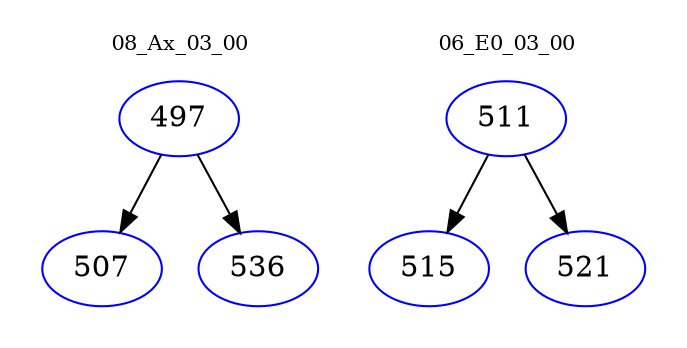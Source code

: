 digraph{
subgraph cluster_0 {
color = white
label = "08_Ax_03_00";
fontsize=10;
T0_497 [label="497", color="blue"]
T0_497 -> T0_507 [color="black"]
T0_507 [label="507", color="blue"]
T0_497 -> T0_536 [color="black"]
T0_536 [label="536", color="blue"]
}
subgraph cluster_1 {
color = white
label = "06_E0_03_00";
fontsize=10;
T1_511 [label="511", color="blue"]
T1_511 -> T1_515 [color="black"]
T1_515 [label="515", color="blue"]
T1_511 -> T1_521 [color="black"]
T1_521 [label="521", color="blue"]
}
}
